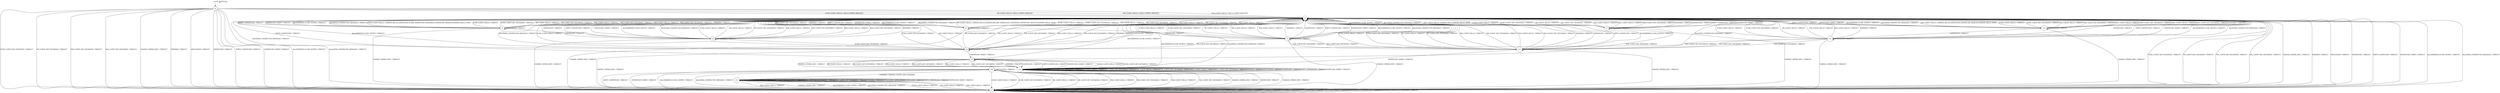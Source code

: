 digraph g {
	graph [name=g];
	s0	[label=s0,
		shape=circle];
	s1	[label=s1,
		shape=circle];
	s0 -> s1	[key=0,
		label="ECDH_CLIENT_KEY_EXCHANGE / TIMEOUT"];
	s0 -> s1	[key=1,
		label="DH_CLIENT_KEY_EXCHANGE / TIMEOUT"];
	s0 -> s1	[key=2,
		label="PSK_CLIENT_KEY_EXCHANGE / TIMEOUT"];
	s0 -> s1	[key=3,
		label="RSA_CLIENT_KEY_EXCHANGE / TIMEOUT"];
	s0 -> s1	[key=4,
		label="CHANGE_CIPHER_SPEC / TIMEOUT"];
	s0 -> s1	[key=5,
		label="FINISHED / TIMEOUT"];
	s0 -> s1	[key=6,
		label="APPLICATION / TIMEOUT"];
	s0 -> s1	[key=7,
		label="CERTIFICATE / TIMEOUT"];
	s0 -> s1	[key=8,
		label="EMPTY_CERTIFICATE / TIMEOUT"];
	s0 -> s1	[key=9,
		label="CERTIFICATE_VERIFY / TIMEOUT"];
	s0 -> s1	[key=10,
		label="Alert(WARNING,CLOSE_NOTIFY) / TIMEOUT"];
	s0 -> s1	[key=11,
		label="Alert(FATAL,UNEXPECTED_MESSAGE) / TIMEOUT"];
	s2	[label=s2,
		shape=circle];
	s0 -> s2	[key=0,
		label="ECDH_CLIENT_HELLO / HELLO_VERIFY_REQUEST"];
	s0 -> s2	[key=1,
		label="DH_CLIENT_HELLO / HELLO_VERIFY_REQUEST"];
	s0 -> s2	[key=2,
		label="PSK_CLIENT_HELLO / HELLO_VERIFY_REQUEST"];
	s0 -> s2	[key=3,
		label="RSA_CLIENT_HELLO / HELLO_VERIFY_REQUEST"];
	s1 -> s1	[key=0,
		label="ECDH_CLIENT_HELLO / TIMEOUT"];
	s1 -> s1	[key=1,
		label="ECDH_CLIENT_KEY_EXCHANGE / TIMEOUT"];
	s1 -> s1	[key=2,
		label="DH_CLIENT_HELLO / TIMEOUT"];
	s1 -> s1	[key=3,
		label="DH_CLIENT_KEY_EXCHANGE / TIMEOUT"];
	s1 -> s1	[key=4,
		label="PSK_CLIENT_HELLO / TIMEOUT"];
	s1 -> s1	[key=5,
		label="PSK_CLIENT_KEY_EXCHANGE / TIMEOUT"];
	s1 -> s1	[key=6,
		label="RSA_CLIENT_HELLO / TIMEOUT"];
	s1 -> s1	[key=7,
		label="RSA_CLIENT_KEY_EXCHANGE / TIMEOUT"];
	s1 -> s1	[key=8,
		label="CHANGE_CIPHER_SPEC / TIMEOUT"];
	s1 -> s1	[key=9,
		label="FINISHED / TIMEOUT"];
	s1 -> s1	[key=10,
		label="APPLICATION / TIMEOUT"];
	s1 -> s1	[key=11,
		label="CERTIFICATE / TIMEOUT"];
	s1 -> s1	[key=12,
		label="EMPTY_CERTIFICATE / TIMEOUT"];
	s1 -> s1	[key=13,
		label="CERTIFICATE_VERIFY / TIMEOUT"];
	s1 -> s1	[key=14,
		label="Alert(WARNING,CLOSE_NOTIFY) / TIMEOUT"];
	s1 -> s1	[key=15,
		label="Alert(FATAL,UNEXPECTED_MESSAGE) / TIMEOUT"];
	s2 -> s1	[key=0,
		label="ECDH_CLIENT_KEY_EXCHANGE / TIMEOUT"];
	s2 -> s1	[key=1,
		label="DH_CLIENT_KEY_EXCHANGE / TIMEOUT"];
	s2 -> s1	[key=2,
		label="PSK_CLIENT_KEY_EXCHANGE / TIMEOUT"];
	s2 -> s1	[key=3,
		label="RSA_CLIENT_KEY_EXCHANGE / TIMEOUT"];
	s2 -> s1	[key=4,
		label="CHANGE_CIPHER_SPEC / TIMEOUT"];
	s2 -> s1	[key=5,
		label="FINISHED / TIMEOUT"];
	s2 -> s1	[key=6,
		label="APPLICATION / TIMEOUT"];
	s2 -> s1	[key=7,
		label="CERTIFICATE / TIMEOUT"];
	s2 -> s1	[key=8,
		label="EMPTY_CERTIFICATE / TIMEOUT"];
	s2 -> s1	[key=9,
		label="CERTIFICATE_VERIFY / TIMEOUT"];
	s2 -> s1	[key=10,
		label="Alert(WARNING,CLOSE_NOTIFY) / TIMEOUT"];
	s2 -> s1	[key=11,
		label="Alert(FATAL,UNEXPECTED_MESSAGE) / TIMEOUT"];
	s3	[label=s3,
		shape=circle];
	s2 -> s3	[key=0,
		label="ECDH_CLIENT_HELLO / SERVER_HELLO,CERTIFICATE,ECDHE_SERVER_KEY_EXCHANGE,CERTIFICATE_REQUEST,SERVER_HELLO_DONE"];
	s5	[label=s5,
		shape=circle];
	s2 -> s5	[key=0,
		label="PSK_CLIENT_HELLO / SERVER_HELLO,SERVER_HELLO_DONE"];
	s6	[label=s6,
		shape=circle];
	s2 -> s6	[key=0,
		label="DH_CLIENT_HELLO / SERVER_HELLO,CERTIFICATE,DHE_SERVER_KEY_EXCHANGE,CERTIFICATE_REQUEST,SERVER_HELLO_DONE"];
	s14	[label=s14,
		shape=circle];
	s2 -> s14	[key=0,
		label="RSA_CLIENT_HELLO / SERVER_HELLO,CERTIFICATE,CERTIFICATE_REQUEST,SERVER_HELLO_DONE"];
	s3 -> s1	[key=0,
		label="CHANGE_CIPHER_SPEC / TIMEOUT"];
	s3 -> s2	[key=0,
		label="ECDH_CLIENT_HELLO / TIMEOUT"];
	s3 -> s2	[key=1,
		label="ECDH_CLIENT_KEY_EXCHANGE / TIMEOUT"];
	s3 -> s2	[key=2,
		label="DH_CLIENT_HELLO / TIMEOUT"];
	s3 -> s2	[key=3,
		label="DH_CLIENT_KEY_EXCHANGE / TIMEOUT"];
	s3 -> s2	[key=4,
		label="PSK_CLIENT_HELLO / TIMEOUT"];
	s3 -> s2	[key=5,
		label="PSK_CLIENT_KEY_EXCHANGE / TIMEOUT"];
	s3 -> s2	[key=6,
		label="RSA_CLIENT_HELLO / TIMEOUT"];
	s3 -> s2	[key=7,
		label="RSA_CLIENT_KEY_EXCHANGE / TIMEOUT"];
	s3 -> s2	[key=8,
		label="FINISHED / TIMEOUT"];
	s3 -> s2	[key=9,
		label="EMPTY_CERTIFICATE / TIMEOUT"];
	s3 -> s2	[key=10,
		label="CERTIFICATE_VERIFY / TIMEOUT"];
	s3 -> s2	[key=11,
		label="Alert(WARNING,CLOSE_NOTIFY) / TIMEOUT"];
	s3 -> s2	[key=12,
		label="Alert(FATAL,UNEXPECTED_MESSAGE) / TIMEOUT"];
	s3 -> s3	[key=0,
		label="APPLICATION / TIMEOUT"];
	s4	[label=s4,
		shape=circle];
	s3 -> s4	[key=0,
		label="CERTIFICATE / TIMEOUT"];
	s4 -> s1	[key=0,
		label="CHANGE_CIPHER_SPEC / TIMEOUT"];
	s4 -> s2	[key=0,
		label="ECDH_CLIENT_HELLO / TIMEOUT"];
	s4 -> s2	[key=1,
		label="DH_CLIENT_HELLO / TIMEOUT"];
	s4 -> s2	[key=2,
		label="DH_CLIENT_KEY_EXCHANGE / TIMEOUT"];
	s4 -> s2	[key=3,
		label="PSK_CLIENT_HELLO / TIMEOUT"];
	s4 -> s2	[key=4,
		label="PSK_CLIENT_KEY_EXCHANGE / TIMEOUT"];
	s4 -> s2	[key=5,
		label="RSA_CLIENT_HELLO / TIMEOUT"];
	s4 -> s2	[key=6,
		label="RSA_CLIENT_KEY_EXCHANGE / TIMEOUT"];
	s4 -> s2	[key=7,
		label="FINISHED / TIMEOUT"];
	s4 -> s2	[key=8,
		label="CERTIFICATE / TIMEOUT"];
	s4 -> s2	[key=9,
		label="EMPTY_CERTIFICATE / TIMEOUT"];
	s4 -> s2	[key=10,
		label="CERTIFICATE_VERIFY / TIMEOUT"];
	s4 -> s2	[key=11,
		label="Alert(WARNING,CLOSE_NOTIFY) / TIMEOUT"];
	s4 -> s2	[key=12,
		label="Alert(FATAL,UNEXPECTED_MESSAGE) / TIMEOUT"];
	s4 -> s4	[key=0,
		label="APPLICATION / TIMEOUT"];
	s8	[label=s8,
		shape=circle];
	s4 -> s8	[key=0,
		label="ECDH_CLIENT_KEY_EXCHANGE / TIMEOUT"];
	s5 -> s1	[key=0,
		label="CHANGE_CIPHER_SPEC / TIMEOUT"];
	s5 -> s2	[key=0,
		label="ECDH_CLIENT_HELLO / TIMEOUT"];
	s5 -> s2	[key=1,
		label="ECDH_CLIENT_KEY_EXCHANGE / TIMEOUT"];
	s5 -> s2	[key=2,
		label="DH_CLIENT_HELLO / TIMEOUT"];
	s5 -> s2	[key=3,
		label="DH_CLIENT_KEY_EXCHANGE / TIMEOUT"];
	s5 -> s2	[key=4,
		label="PSK_CLIENT_HELLO / TIMEOUT"];
	s5 -> s2	[key=5,
		label="RSA_CLIENT_HELLO / TIMEOUT"];
	s5 -> s2	[key=6,
		label="RSA_CLIENT_KEY_EXCHANGE / TIMEOUT"];
	s5 -> s2	[key=7,
		label="FINISHED / TIMEOUT"];
	s5 -> s2	[key=8,
		label="CERTIFICATE / TIMEOUT"];
	s5 -> s2	[key=9,
		label="EMPTY_CERTIFICATE / TIMEOUT"];
	s5 -> s2	[key=10,
		label="CERTIFICATE_VERIFY / TIMEOUT"];
	s5 -> s2	[key=11,
		label="Alert(WARNING,CLOSE_NOTIFY) / TIMEOUT"];
	s5 -> s2	[key=12,
		label="Alert(FATAL,UNEXPECTED_MESSAGE) / TIMEOUT"];
	s5 -> s5	[key=0,
		label="APPLICATION / TIMEOUT"];
	s9	[label=s9,
		shape=circle];
	s5 -> s9	[key=0,
		label="PSK_CLIENT_KEY_EXCHANGE / TIMEOUT"];
	s6 -> s1	[key=0,
		label="CHANGE_CIPHER_SPEC / TIMEOUT"];
	s6 -> s2	[key=0,
		label="ECDH_CLIENT_HELLO / TIMEOUT"];
	s6 -> s2	[key=1,
		label="ECDH_CLIENT_KEY_EXCHANGE / TIMEOUT"];
	s6 -> s2	[key=2,
		label="DH_CLIENT_HELLO / TIMEOUT"];
	s6 -> s2	[key=3,
		label="DH_CLIENT_KEY_EXCHANGE / TIMEOUT"];
	s6 -> s2	[key=4,
		label="PSK_CLIENT_HELLO / TIMEOUT"];
	s6 -> s2	[key=5,
		label="PSK_CLIENT_KEY_EXCHANGE / TIMEOUT"];
	s6 -> s2	[key=6,
		label="RSA_CLIENT_HELLO / TIMEOUT"];
	s6 -> s2	[key=7,
		label="RSA_CLIENT_KEY_EXCHANGE / TIMEOUT"];
	s6 -> s2	[key=8,
		label="FINISHED / TIMEOUT"];
	s6 -> s2	[key=9,
		label="EMPTY_CERTIFICATE / TIMEOUT"];
	s6 -> s2	[key=10,
		label="CERTIFICATE_VERIFY / TIMEOUT"];
	s6 -> s2	[key=11,
		label="Alert(WARNING,CLOSE_NOTIFY) / TIMEOUT"];
	s6 -> s2	[key=12,
		label="Alert(FATAL,UNEXPECTED_MESSAGE) / TIMEOUT"];
	s6 -> s6	[key=0,
		label="APPLICATION / TIMEOUT"];
	s7	[label=s7,
		shape=circle];
	s6 -> s7	[key=0,
		label="CERTIFICATE / TIMEOUT"];
	s7 -> s1	[key=0,
		label="CHANGE_CIPHER_SPEC / TIMEOUT"];
	s7 -> s2	[key=0,
		label="ECDH_CLIENT_HELLO / TIMEOUT"];
	s7 -> s2	[key=1,
		label="ECDH_CLIENT_KEY_EXCHANGE / TIMEOUT"];
	s7 -> s2	[key=2,
		label="DH_CLIENT_HELLO / TIMEOUT"];
	s7 -> s2	[key=3,
		label="PSK_CLIENT_HELLO / TIMEOUT"];
	s7 -> s2	[key=4,
		label="RSA_CLIENT_HELLO / TIMEOUT"];
	s7 -> s2	[key=5,
		label="FINISHED / TIMEOUT"];
	s7 -> s2	[key=6,
		label="CERTIFICATE / TIMEOUT"];
	s7 -> s2	[key=7,
		label="EMPTY_CERTIFICATE / TIMEOUT"];
	s7 -> s2	[key=8,
		label="CERTIFICATE_VERIFY / TIMEOUT"];
	s7 -> s2	[key=9,
		label="Alert(WARNING,CLOSE_NOTIFY) / TIMEOUT"];
	s7 -> s2	[key=10,
		label="Alert(FATAL,UNEXPECTED_MESSAGE) / TIMEOUT"];
	s7 -> s7	[key=0,
		label="APPLICATION / TIMEOUT"];
	s7 -> s8	[key=0,
		label="DH_CLIENT_KEY_EXCHANGE / TIMEOUT"];
	s13	[label=s13,
		shape=circle];
	s7 -> s13	[key=0,
		label="PSK_CLIENT_KEY_EXCHANGE / TIMEOUT"];
	s7 -> s13	[key=1,
		label="RSA_CLIENT_KEY_EXCHANGE / TIMEOUT"];
	s8 -> s1	[key=0,
		label="CHANGE_CIPHER_SPEC / TIMEOUT"];
	s8 -> s2	[key=0,
		label="ECDH_CLIENT_HELLO / TIMEOUT"];
	s8 -> s2	[key=1,
		label="ECDH_CLIENT_KEY_EXCHANGE / TIMEOUT"];
	s8 -> s2	[key=2,
		label="DH_CLIENT_HELLO / TIMEOUT"];
	s8 -> s2	[key=3,
		label="DH_CLIENT_KEY_EXCHANGE / TIMEOUT"];
	s8 -> s2	[key=4,
		label="PSK_CLIENT_HELLO / TIMEOUT"];
	s8 -> s2	[key=5,
		label="PSK_CLIENT_KEY_EXCHANGE / TIMEOUT"];
	s8 -> s2	[key=6,
		label="RSA_CLIENT_HELLO / TIMEOUT"];
	s8 -> s2	[key=7,
		label="RSA_CLIENT_KEY_EXCHANGE / TIMEOUT"];
	s8 -> s2	[key=8,
		label="FINISHED / TIMEOUT"];
	s8 -> s2	[key=9,
		label="CERTIFICATE / TIMEOUT"];
	s8 -> s2	[key=10,
		label="EMPTY_CERTIFICATE / TIMEOUT"];
	s8 -> s2	[key=11,
		label="Alert(WARNING,CLOSE_NOTIFY) / TIMEOUT"];
	s8 -> s2	[key=12,
		label="Alert(FATAL,UNEXPECTED_MESSAGE) / TIMEOUT"];
	s8 -> s8	[key=0,
		label="APPLICATION / TIMEOUT"];
	s8 -> s9	[key=0,
		label="CERTIFICATE_VERIFY / TIMEOUT"];
	s9 -> s2	[key=0,
		label="Alert(WARNING,CLOSE_NOTIFY) / TIMEOUT"];
	s9 -> s2	[key=1,
		label="Alert(FATAL,UNEXPECTED_MESSAGE) / TIMEOUT"];
	s9 -> s9	[key=0,
		label="APPLICATION / TIMEOUT"];
	s10	[label=s10,
		shape=circle];
	s9 -> s10	[key=0,
		label="CHANGE_CIPHER_SPEC / TIMEOUT"];
	s12	[label=s12,
		shape=circle];
	s9 -> s12	[key=0,
		label="ECDH_CLIENT_HELLO / TIMEOUT"];
	s9 -> s12	[key=1,
		label="ECDH_CLIENT_KEY_EXCHANGE / TIMEOUT"];
	s9 -> s12	[key=2,
		label="DH_CLIENT_HELLO / TIMEOUT"];
	s9 -> s12	[key=3,
		label="DH_CLIENT_KEY_EXCHANGE / TIMEOUT"];
	s9 -> s12	[key=4,
		label="PSK_CLIENT_HELLO / TIMEOUT"];
	s9 -> s12	[key=5,
		label="PSK_CLIENT_KEY_EXCHANGE / TIMEOUT"];
	s9 -> s12	[key=6,
		label="RSA_CLIENT_HELLO / TIMEOUT"];
	s9 -> s12	[key=7,
		label="RSA_CLIENT_KEY_EXCHANGE / TIMEOUT"];
	s9 -> s12	[key=8,
		label="FINISHED / TIMEOUT"];
	s9 -> s12	[key=9,
		label="CERTIFICATE / TIMEOUT"];
	s9 -> s12	[key=10,
		label="EMPTY_CERTIFICATE / TIMEOUT"];
	s9 -> s12	[key=11,
		label="CERTIFICATE_VERIFY / TIMEOUT"];
	s10 -> s1	[key=0,
		label="ECDH_CLIENT_HELLO / TIMEOUT"];
	s10 -> s1	[key=1,
		label="ECDH_CLIENT_KEY_EXCHANGE / TIMEOUT"];
	s10 -> s1	[key=2,
		label="DH_CLIENT_HELLO / TIMEOUT"];
	s10 -> s1	[key=3,
		label="DH_CLIENT_KEY_EXCHANGE / TIMEOUT"];
	s10 -> s1	[key=4,
		label="PSK_CLIENT_HELLO / TIMEOUT"];
	s10 -> s1	[key=5,
		label="PSK_CLIENT_KEY_EXCHANGE / TIMEOUT"];
	s10 -> s1	[key=6,
		label="RSA_CLIENT_HELLO / TIMEOUT"];
	s10 -> s1	[key=7,
		label="RSA_CLIENT_KEY_EXCHANGE / TIMEOUT"];
	s10 -> s1	[key=8,
		label="CHANGE_CIPHER_SPEC / TIMEOUT"];
	s10 -> s1	[key=9,
		label="CERTIFICATE / TIMEOUT"];
	s10 -> s1	[key=10,
		label="EMPTY_CERTIFICATE / TIMEOUT"];
	s10 -> s1	[key=11,
		label="CERTIFICATE_VERIFY / TIMEOUT"];
	s10 -> s1	[key=12,
		label="Alert(WARNING,CLOSE_NOTIFY) / TIMEOUT"];
	s10 -> s1	[key=13,
		label="Alert(FATAL,UNEXPECTED_MESSAGE) / TIMEOUT"];
	s10 -> s10	[key=0,
		label="APPLICATION / TIMEOUT"];
	s11	[label=s11,
		shape=circle];
	s10 -> s11	[key=0,
		label="FINISHED / CHANGE_CIPHER_SPEC,FINISHED"];
	s11 -> s1	[key=0,
		label="ECDH_CLIENT_HELLO / TIMEOUT"];
	s11 -> s1	[key=1,
		label="DH_CLIENT_HELLO / TIMEOUT"];
	s11 -> s1	[key=2,
		label="PSK_CLIENT_HELLO / TIMEOUT"];
	s11 -> s1	[key=3,
		label="RSA_CLIENT_HELLO / TIMEOUT"];
	s11 -> s1	[key=4,
		label="CHANGE_CIPHER_SPEC / TIMEOUT"];
	s11 -> s1	[key=5,
		label="Alert(WARNING,CLOSE_NOTIFY) / TIMEOUT"];
	s11 -> s1	[key=6,
		label="Alert(FATAL,UNEXPECTED_MESSAGE) / TIMEOUT"];
	s11 -> s11	[key=0,
		label="ECDH_CLIENT_KEY_EXCHANGE / TIMEOUT"];
	s11 -> s11	[key=1,
		label="DH_CLIENT_KEY_EXCHANGE / TIMEOUT"];
	s11 -> s11	[key=2,
		label="PSK_CLIENT_KEY_EXCHANGE / TIMEOUT"];
	s11 -> s11	[key=3,
		label="RSA_CLIENT_KEY_EXCHANGE / TIMEOUT"];
	s11 -> s11	[key=4,
		label="FINISHED / TIMEOUT"];
	s11 -> s11	[key=5,
		label="APPLICATION / APPLICATION"];
	s11 -> s11	[key=6,
		label="CERTIFICATE / TIMEOUT"];
	s11 -> s11	[key=7,
		label="EMPTY_CERTIFICATE / TIMEOUT"];
	s11 -> s11	[key=8,
		label="CERTIFICATE_VERIFY / TIMEOUT"];
	s12 -> s1	[key=0,
		label="CHANGE_CIPHER_SPEC / TIMEOUT"];
	s12 -> s2	[key=0,
		label="Alert(WARNING,CLOSE_NOTIFY) / TIMEOUT"];
	s12 -> s2	[key=1,
		label="Alert(FATAL,UNEXPECTED_MESSAGE) / TIMEOUT"];
	s12 -> s12	[key=0,
		label="ECDH_CLIENT_HELLO / TIMEOUT"];
	s12 -> s12	[key=1,
		label="ECDH_CLIENT_KEY_EXCHANGE / TIMEOUT"];
	s12 -> s12	[key=2,
		label="DH_CLIENT_HELLO / TIMEOUT"];
	s12 -> s12	[key=3,
		label="DH_CLIENT_KEY_EXCHANGE / TIMEOUT"];
	s12 -> s12	[key=4,
		label="PSK_CLIENT_HELLO / TIMEOUT"];
	s12 -> s12	[key=5,
		label="PSK_CLIENT_KEY_EXCHANGE / TIMEOUT"];
	s12 -> s12	[key=6,
		label="RSA_CLIENT_HELLO / TIMEOUT"];
	s12 -> s12	[key=7,
		label="RSA_CLIENT_KEY_EXCHANGE / TIMEOUT"];
	s12 -> s12	[key=8,
		label="FINISHED / TIMEOUT"];
	s12 -> s12	[key=9,
		label="APPLICATION / TIMEOUT"];
	s12 -> s12	[key=10,
		label="CERTIFICATE / TIMEOUT"];
	s12 -> s12	[key=11,
		label="EMPTY_CERTIFICATE / TIMEOUT"];
	s12 -> s12	[key=12,
		label="CERTIFICATE_VERIFY / TIMEOUT"];
	s13 -> s1	[key=0,
		label="CHANGE_CIPHER_SPEC / TIMEOUT"];
	s13 -> s2	[key=0,
		label="ECDH_CLIENT_HELLO / TIMEOUT"];
	s13 -> s2	[key=1,
		label="ECDH_CLIENT_KEY_EXCHANGE / TIMEOUT"];
	s13 -> s2	[key=2,
		label="DH_CLIENT_HELLO / TIMEOUT"];
	s13 -> s2	[key=3,
		label="DH_CLIENT_KEY_EXCHANGE / TIMEOUT"];
	s13 -> s2	[key=4,
		label="PSK_CLIENT_HELLO / TIMEOUT"];
	s13 -> s2	[key=5,
		label="PSK_CLIENT_KEY_EXCHANGE / TIMEOUT"];
	s13 -> s2	[key=6,
		label="RSA_CLIENT_HELLO / TIMEOUT"];
	s13 -> s2	[key=7,
		label="RSA_CLIENT_KEY_EXCHANGE / TIMEOUT"];
	s13 -> s2	[key=8,
		label="FINISHED / TIMEOUT"];
	s13 -> s2	[key=9,
		label="CERTIFICATE / TIMEOUT"];
	s13 -> s2	[key=10,
		label="EMPTY_CERTIFICATE / TIMEOUT"];
	s13 -> s2	[key=11,
		label="Alert(WARNING,CLOSE_NOTIFY) / TIMEOUT"];
	s13 -> s2	[key=12,
		label="Alert(FATAL,UNEXPECTED_MESSAGE) / TIMEOUT"];
	s13 -> s12	[key=0,
		label="CERTIFICATE_VERIFY / TIMEOUT"];
	s13 -> s13	[key=0,
		label="APPLICATION / TIMEOUT"];
	s14 -> s1	[key=0,
		label="CHANGE_CIPHER_SPEC / TIMEOUT"];
	s14 -> s2	[key=0,
		label="ECDH_CLIENT_HELLO / TIMEOUT"];
	s14 -> s2	[key=1,
		label="ECDH_CLIENT_KEY_EXCHANGE / TIMEOUT"];
	s14 -> s2	[key=2,
		label="DH_CLIENT_HELLO / TIMEOUT"];
	s14 -> s2	[key=3,
		label="DH_CLIENT_KEY_EXCHANGE / TIMEOUT"];
	s14 -> s2	[key=4,
		label="PSK_CLIENT_HELLO / TIMEOUT"];
	s14 -> s2	[key=5,
		label="PSK_CLIENT_KEY_EXCHANGE / TIMEOUT"];
	s14 -> s2	[key=6,
		label="RSA_CLIENT_HELLO / TIMEOUT"];
	s14 -> s2	[key=7,
		label="RSA_CLIENT_KEY_EXCHANGE / TIMEOUT"];
	s14 -> s2	[key=8,
		label="FINISHED / TIMEOUT"];
	s14 -> s2	[key=9,
		label="EMPTY_CERTIFICATE / TIMEOUT"];
	s14 -> s2	[key=10,
		label="CERTIFICATE_VERIFY / TIMEOUT"];
	s14 -> s2	[key=11,
		label="Alert(WARNING,CLOSE_NOTIFY) / TIMEOUT"];
	s14 -> s2	[key=12,
		label="Alert(FATAL,UNEXPECTED_MESSAGE) / TIMEOUT"];
	s14 -> s14	[key=0,
		label="APPLICATION / TIMEOUT"];
	s15	[label=s15,
		shape=circle];
	s14 -> s15	[key=0,
		label="CERTIFICATE / TIMEOUT"];
	s15 -> s1	[key=0,
		label="CHANGE_CIPHER_SPEC / TIMEOUT"];
	s15 -> s2	[key=0,
		label="ECDH_CLIENT_HELLO / TIMEOUT"];
	s15 -> s2	[key=1,
		label="ECDH_CLIENT_KEY_EXCHANGE / TIMEOUT"];
	s15 -> s2	[key=2,
		label="DH_CLIENT_HELLO / TIMEOUT"];
	s15 -> s2	[key=3,
		label="PSK_CLIENT_HELLO / TIMEOUT"];
	s15 -> s2	[key=4,
		label="RSA_CLIENT_HELLO / TIMEOUT"];
	s15 -> s2	[key=5,
		label="FINISHED / TIMEOUT"];
	s15 -> s2	[key=6,
		label="CERTIFICATE / TIMEOUT"];
	s15 -> s2	[key=7,
		label="EMPTY_CERTIFICATE / TIMEOUT"];
	s15 -> s2	[key=8,
		label="CERTIFICATE_VERIFY / TIMEOUT"];
	s15 -> s2	[key=9,
		label="Alert(WARNING,CLOSE_NOTIFY) / TIMEOUT"];
	s15 -> s2	[key=10,
		label="Alert(FATAL,UNEXPECTED_MESSAGE) / TIMEOUT"];
	s15 -> s8	[key=0,
		label="RSA_CLIENT_KEY_EXCHANGE / TIMEOUT"];
	s15 -> s13	[key=0,
		label="DH_CLIENT_KEY_EXCHANGE / TIMEOUT"];
	s15 -> s13	[key=1,
		label="PSK_CLIENT_KEY_EXCHANGE / TIMEOUT"];
	s15 -> s15	[key=0,
		label="APPLICATION / TIMEOUT"];
	__start0	[height=0,
		shape=none,
		width=0];
	__start0 -> s0	[key=0];
	__start0 -> __start0	[key=0,
		label="Self loop"];
}
